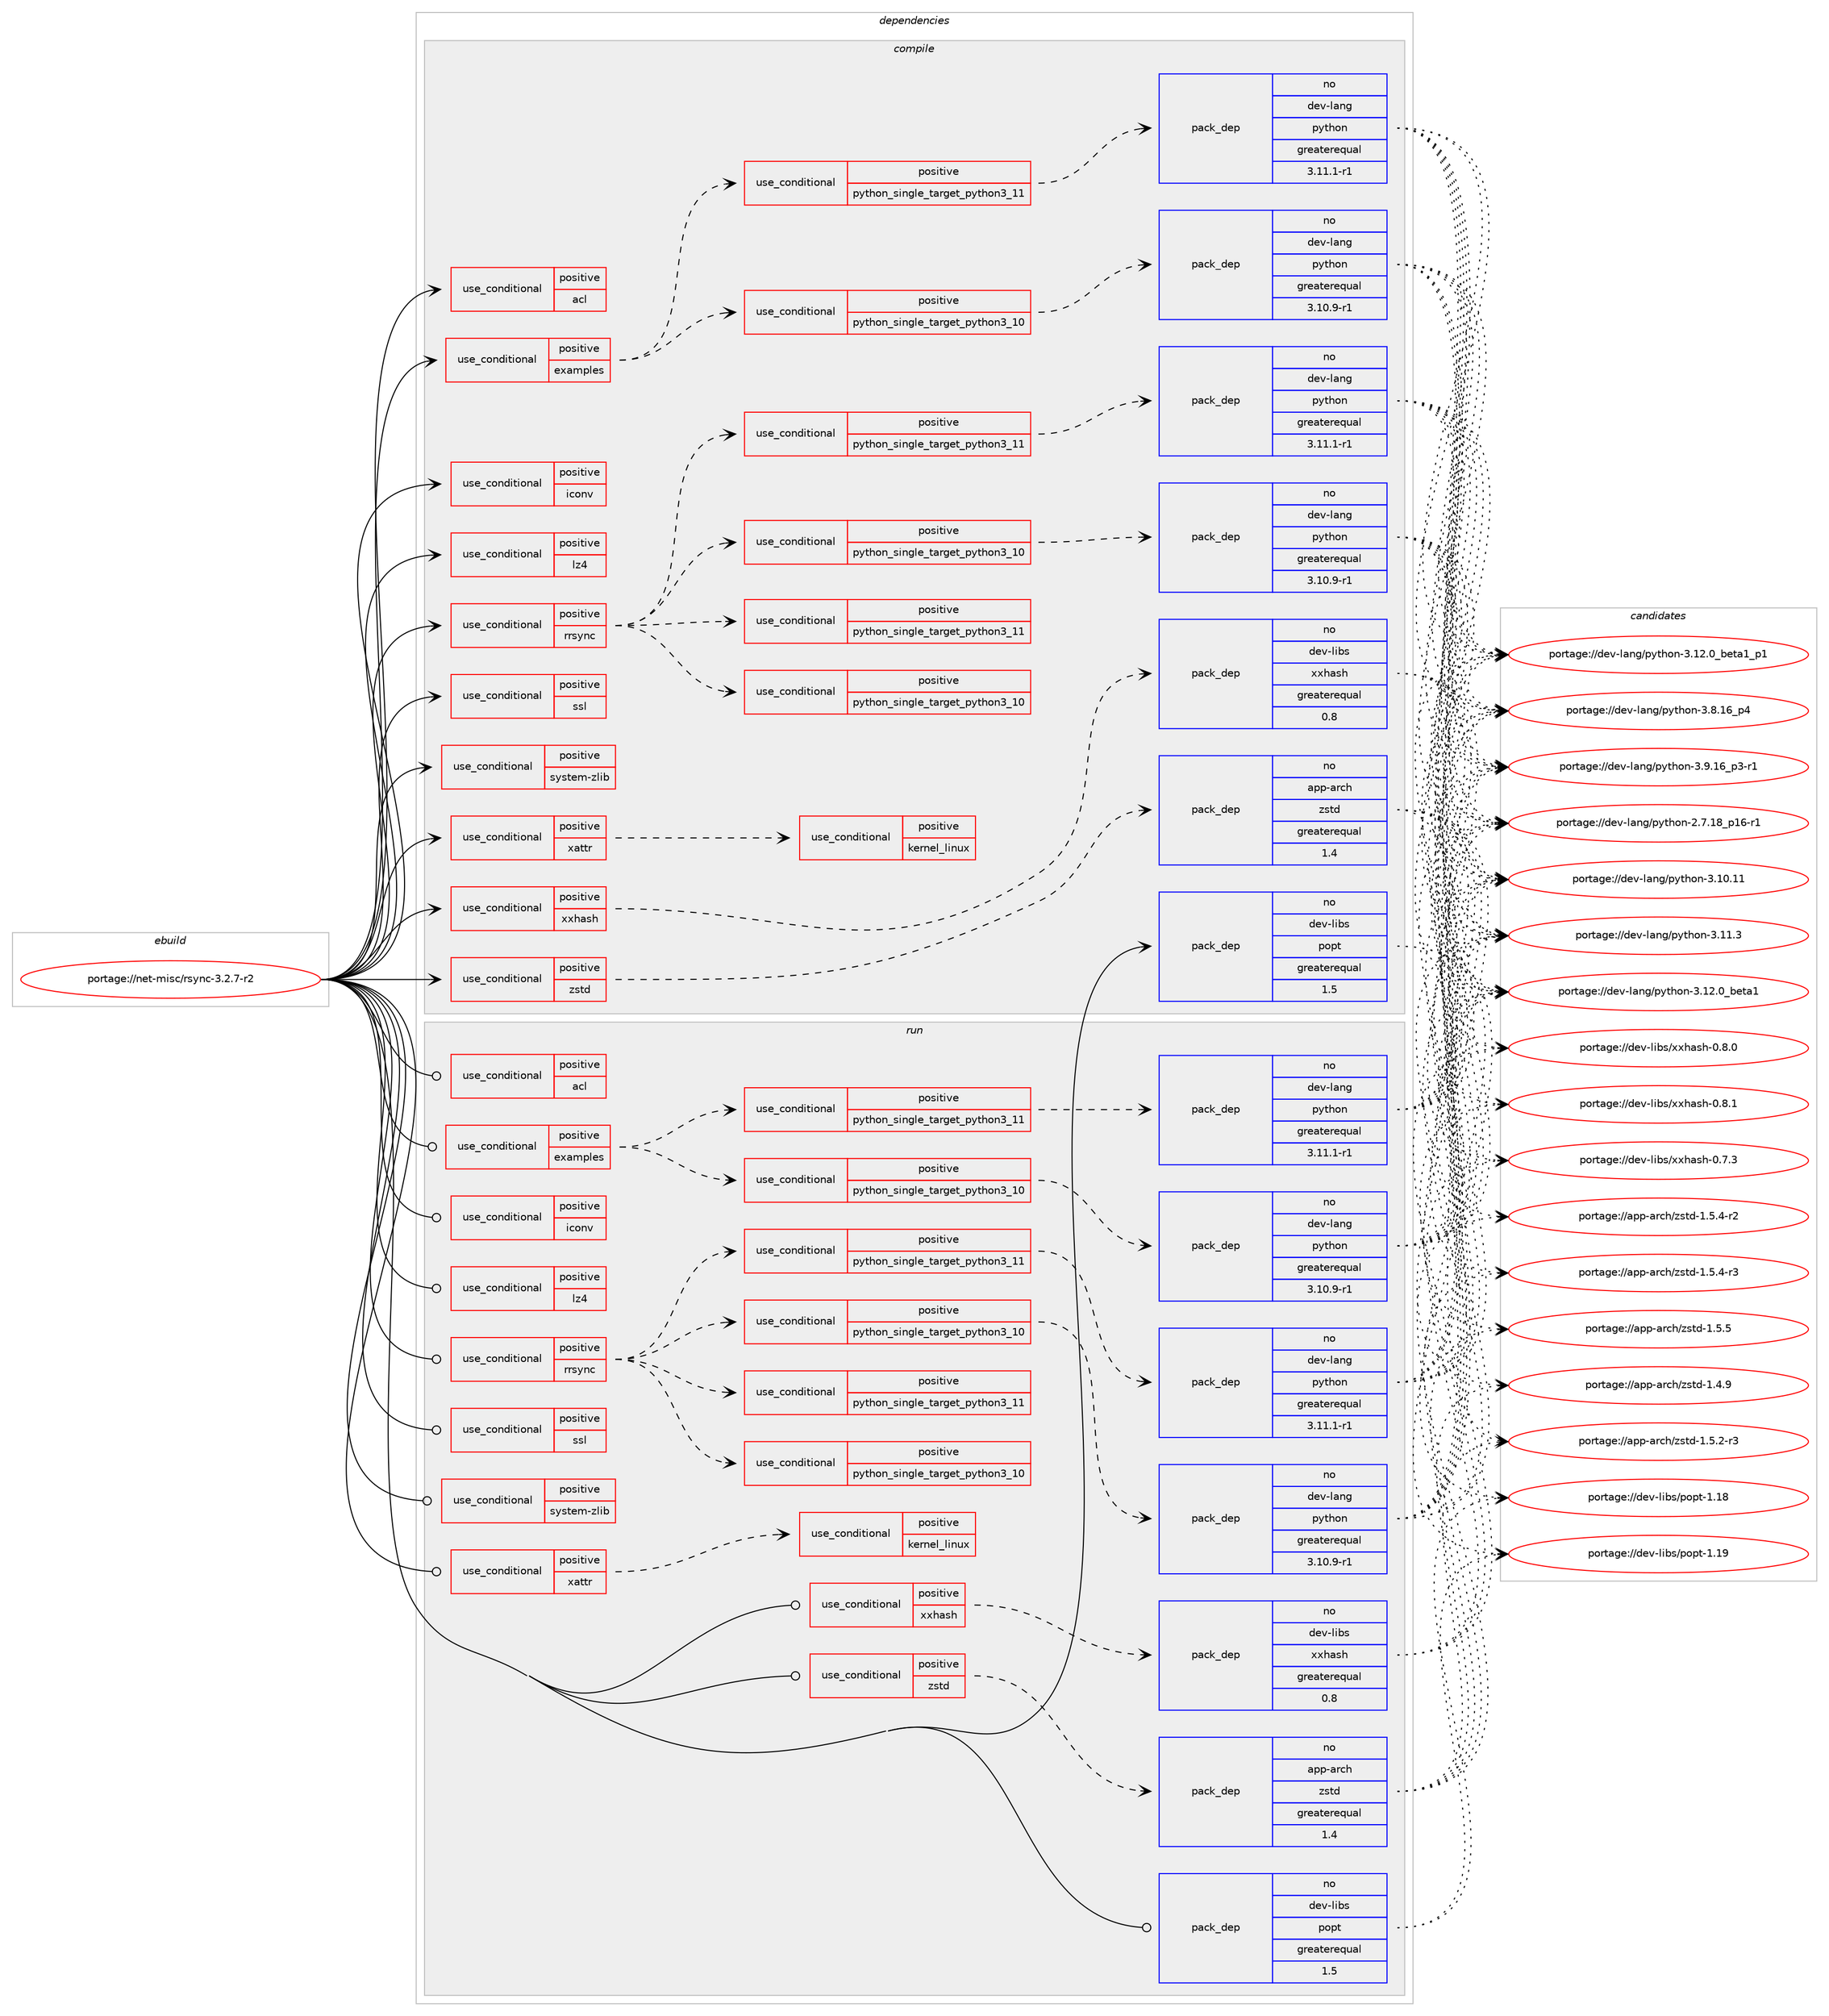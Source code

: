 digraph prolog {

# *************
# Graph options
# *************

newrank=true;
concentrate=true;
compound=true;
graph [rankdir=LR,fontname=Helvetica,fontsize=10,ranksep=1.5];#, ranksep=2.5, nodesep=0.2];
edge  [arrowhead=vee];
node  [fontname=Helvetica,fontsize=10];

# **********
# The ebuild
# **********

subgraph cluster_leftcol {
color=gray;
rank=same;
label=<<i>ebuild</i>>;
id [label="portage://net-misc/rsync-3.2.7-r2", color=red, width=4, href="../net-misc/rsync-3.2.7-r2.svg"];
}

# ****************
# The dependencies
# ****************

subgraph cluster_midcol {
color=gray;
label=<<i>dependencies</i>>;
subgraph cluster_compile {
fillcolor="#eeeeee";
style=filled;
label=<<i>compile</i>>;
subgraph cond1424 {
dependency1916 [label=<<TABLE BORDER="0" CELLBORDER="1" CELLSPACING="0" CELLPADDING="4"><TR><TD ROWSPAN="3" CELLPADDING="10">use_conditional</TD></TR><TR><TD>positive</TD></TR><TR><TD>acl</TD></TR></TABLE>>, shape=none, color=red];
# *** BEGIN UNKNOWN DEPENDENCY TYPE (TODO) ***
# dependency1916 -> package_dependency(portage://net-misc/rsync-3.2.7-r2,install,no,virtual,acl,none,[,,],[],[])
# *** END UNKNOWN DEPENDENCY TYPE (TODO) ***

}
id:e -> dependency1916:w [weight=20,style="solid",arrowhead="vee"];
subgraph cond1425 {
dependency1917 [label=<<TABLE BORDER="0" CELLBORDER="1" CELLSPACING="0" CELLPADDING="4"><TR><TD ROWSPAN="3" CELLPADDING="10">use_conditional</TD></TR><TR><TD>positive</TD></TR><TR><TD>examples</TD></TR></TABLE>>, shape=none, color=red];
subgraph cond1426 {
dependency1918 [label=<<TABLE BORDER="0" CELLBORDER="1" CELLSPACING="0" CELLPADDING="4"><TR><TD ROWSPAN="3" CELLPADDING="10">use_conditional</TD></TR><TR><TD>positive</TD></TR><TR><TD>python_single_target_python3_10</TD></TR></TABLE>>, shape=none, color=red];
subgraph pack485 {
dependency1919 [label=<<TABLE BORDER="0" CELLBORDER="1" CELLSPACING="0" CELLPADDING="4" WIDTH="220"><TR><TD ROWSPAN="6" CELLPADDING="30">pack_dep</TD></TR><TR><TD WIDTH="110">no</TD></TR><TR><TD>dev-lang</TD></TR><TR><TD>python</TD></TR><TR><TD>greaterequal</TD></TR><TR><TD>3.10.9-r1</TD></TR></TABLE>>, shape=none, color=blue];
}
dependency1918:e -> dependency1919:w [weight=20,style="dashed",arrowhead="vee"];
}
dependency1917:e -> dependency1918:w [weight=20,style="dashed",arrowhead="vee"];
subgraph cond1427 {
dependency1920 [label=<<TABLE BORDER="0" CELLBORDER="1" CELLSPACING="0" CELLPADDING="4"><TR><TD ROWSPAN="3" CELLPADDING="10">use_conditional</TD></TR><TR><TD>positive</TD></TR><TR><TD>python_single_target_python3_11</TD></TR></TABLE>>, shape=none, color=red];
subgraph pack486 {
dependency1921 [label=<<TABLE BORDER="0" CELLBORDER="1" CELLSPACING="0" CELLPADDING="4" WIDTH="220"><TR><TD ROWSPAN="6" CELLPADDING="30">pack_dep</TD></TR><TR><TD WIDTH="110">no</TD></TR><TR><TD>dev-lang</TD></TR><TR><TD>python</TD></TR><TR><TD>greaterequal</TD></TR><TR><TD>3.11.1-r1</TD></TR></TABLE>>, shape=none, color=blue];
}
dependency1920:e -> dependency1921:w [weight=20,style="dashed",arrowhead="vee"];
}
dependency1917:e -> dependency1920:w [weight=20,style="dashed",arrowhead="vee"];
# *** BEGIN UNKNOWN DEPENDENCY TYPE (TODO) ***
# dependency1917 -> package_dependency(portage://net-misc/rsync-3.2.7-r2,install,no,dev-lang,perl,none,[,,],[],[])
# *** END UNKNOWN DEPENDENCY TYPE (TODO) ***

}
id:e -> dependency1917:w [weight=20,style="solid",arrowhead="vee"];
subgraph cond1428 {
dependency1922 [label=<<TABLE BORDER="0" CELLBORDER="1" CELLSPACING="0" CELLPADDING="4"><TR><TD ROWSPAN="3" CELLPADDING="10">use_conditional</TD></TR><TR><TD>positive</TD></TR><TR><TD>iconv</TD></TR></TABLE>>, shape=none, color=red];
# *** BEGIN UNKNOWN DEPENDENCY TYPE (TODO) ***
# dependency1922 -> package_dependency(portage://net-misc/rsync-3.2.7-r2,install,no,virtual,libiconv,none,[,,],[],[])
# *** END UNKNOWN DEPENDENCY TYPE (TODO) ***

}
id:e -> dependency1922:w [weight=20,style="solid",arrowhead="vee"];
subgraph cond1429 {
dependency1923 [label=<<TABLE BORDER="0" CELLBORDER="1" CELLSPACING="0" CELLPADDING="4"><TR><TD ROWSPAN="3" CELLPADDING="10">use_conditional</TD></TR><TR><TD>positive</TD></TR><TR><TD>lz4</TD></TR></TABLE>>, shape=none, color=red];
# *** BEGIN UNKNOWN DEPENDENCY TYPE (TODO) ***
# dependency1923 -> package_dependency(portage://net-misc/rsync-3.2.7-r2,install,no,app-arch,lz4,none,[,,],any_same_slot,[])
# *** END UNKNOWN DEPENDENCY TYPE (TODO) ***

}
id:e -> dependency1923:w [weight=20,style="solid",arrowhead="vee"];
subgraph cond1430 {
dependency1924 [label=<<TABLE BORDER="0" CELLBORDER="1" CELLSPACING="0" CELLPADDING="4"><TR><TD ROWSPAN="3" CELLPADDING="10">use_conditional</TD></TR><TR><TD>positive</TD></TR><TR><TD>rrsync</TD></TR></TABLE>>, shape=none, color=red];
subgraph cond1431 {
dependency1925 [label=<<TABLE BORDER="0" CELLBORDER="1" CELLSPACING="0" CELLPADDING="4"><TR><TD ROWSPAN="3" CELLPADDING="10">use_conditional</TD></TR><TR><TD>positive</TD></TR><TR><TD>python_single_target_python3_10</TD></TR></TABLE>>, shape=none, color=red];
subgraph pack487 {
dependency1926 [label=<<TABLE BORDER="0" CELLBORDER="1" CELLSPACING="0" CELLPADDING="4" WIDTH="220"><TR><TD ROWSPAN="6" CELLPADDING="30">pack_dep</TD></TR><TR><TD WIDTH="110">no</TD></TR><TR><TD>dev-lang</TD></TR><TR><TD>python</TD></TR><TR><TD>greaterequal</TD></TR><TR><TD>3.10.9-r1</TD></TR></TABLE>>, shape=none, color=blue];
}
dependency1925:e -> dependency1926:w [weight=20,style="dashed",arrowhead="vee"];
}
dependency1924:e -> dependency1925:w [weight=20,style="dashed",arrowhead="vee"];
subgraph cond1432 {
dependency1927 [label=<<TABLE BORDER="0" CELLBORDER="1" CELLSPACING="0" CELLPADDING="4"><TR><TD ROWSPAN="3" CELLPADDING="10">use_conditional</TD></TR><TR><TD>positive</TD></TR><TR><TD>python_single_target_python3_11</TD></TR></TABLE>>, shape=none, color=red];
subgraph pack488 {
dependency1928 [label=<<TABLE BORDER="0" CELLBORDER="1" CELLSPACING="0" CELLPADDING="4" WIDTH="220"><TR><TD ROWSPAN="6" CELLPADDING="30">pack_dep</TD></TR><TR><TD WIDTH="110">no</TD></TR><TR><TD>dev-lang</TD></TR><TR><TD>python</TD></TR><TR><TD>greaterequal</TD></TR><TR><TD>3.11.1-r1</TD></TR></TABLE>>, shape=none, color=blue];
}
dependency1927:e -> dependency1928:w [weight=20,style="dashed",arrowhead="vee"];
}
dependency1924:e -> dependency1927:w [weight=20,style="dashed",arrowhead="vee"];
subgraph cond1433 {
dependency1929 [label=<<TABLE BORDER="0" CELLBORDER="1" CELLSPACING="0" CELLPADDING="4"><TR><TD ROWSPAN="3" CELLPADDING="10">use_conditional</TD></TR><TR><TD>positive</TD></TR><TR><TD>python_single_target_python3_10</TD></TR></TABLE>>, shape=none, color=red];
# *** BEGIN UNKNOWN DEPENDENCY TYPE (TODO) ***
# dependency1929 -> package_dependency(portage://net-misc/rsync-3.2.7-r2,install,no,dev-python,bracex,none,[,,],[],[use(enable(python_targets_python3_10),negative)])
# *** END UNKNOWN DEPENDENCY TYPE (TODO) ***

}
dependency1924:e -> dependency1929:w [weight=20,style="dashed",arrowhead="vee"];
subgraph cond1434 {
dependency1930 [label=<<TABLE BORDER="0" CELLBORDER="1" CELLSPACING="0" CELLPADDING="4"><TR><TD ROWSPAN="3" CELLPADDING="10">use_conditional</TD></TR><TR><TD>positive</TD></TR><TR><TD>python_single_target_python3_11</TD></TR></TABLE>>, shape=none, color=red];
# *** BEGIN UNKNOWN DEPENDENCY TYPE (TODO) ***
# dependency1930 -> package_dependency(portage://net-misc/rsync-3.2.7-r2,install,no,dev-python,bracex,none,[,,],[],[use(enable(python_targets_python3_11),negative)])
# *** END UNKNOWN DEPENDENCY TYPE (TODO) ***

}
dependency1924:e -> dependency1930:w [weight=20,style="dashed",arrowhead="vee"];
}
id:e -> dependency1924:w [weight=20,style="solid",arrowhead="vee"];
subgraph cond1435 {
dependency1931 [label=<<TABLE BORDER="0" CELLBORDER="1" CELLSPACING="0" CELLPADDING="4"><TR><TD ROWSPAN="3" CELLPADDING="10">use_conditional</TD></TR><TR><TD>positive</TD></TR><TR><TD>ssl</TD></TR></TABLE>>, shape=none, color=red];
# *** BEGIN UNKNOWN DEPENDENCY TYPE (TODO) ***
# dependency1931 -> package_dependency(portage://net-misc/rsync-3.2.7-r2,install,no,dev-libs,openssl,none,[,,],any_same_slot,[])
# *** END UNKNOWN DEPENDENCY TYPE (TODO) ***

}
id:e -> dependency1931:w [weight=20,style="solid",arrowhead="vee"];
subgraph cond1436 {
dependency1932 [label=<<TABLE BORDER="0" CELLBORDER="1" CELLSPACING="0" CELLPADDING="4"><TR><TD ROWSPAN="3" CELLPADDING="10">use_conditional</TD></TR><TR><TD>positive</TD></TR><TR><TD>system-zlib</TD></TR></TABLE>>, shape=none, color=red];
# *** BEGIN UNKNOWN DEPENDENCY TYPE (TODO) ***
# dependency1932 -> package_dependency(portage://net-misc/rsync-3.2.7-r2,install,no,sys-libs,zlib,none,[,,],[],[])
# *** END UNKNOWN DEPENDENCY TYPE (TODO) ***

}
id:e -> dependency1932:w [weight=20,style="solid",arrowhead="vee"];
subgraph cond1437 {
dependency1933 [label=<<TABLE BORDER="0" CELLBORDER="1" CELLSPACING="0" CELLPADDING="4"><TR><TD ROWSPAN="3" CELLPADDING="10">use_conditional</TD></TR><TR><TD>positive</TD></TR><TR><TD>xattr</TD></TR></TABLE>>, shape=none, color=red];
subgraph cond1438 {
dependency1934 [label=<<TABLE BORDER="0" CELLBORDER="1" CELLSPACING="0" CELLPADDING="4"><TR><TD ROWSPAN="3" CELLPADDING="10">use_conditional</TD></TR><TR><TD>positive</TD></TR><TR><TD>kernel_linux</TD></TR></TABLE>>, shape=none, color=red];
# *** BEGIN UNKNOWN DEPENDENCY TYPE (TODO) ***
# dependency1934 -> package_dependency(portage://net-misc/rsync-3.2.7-r2,install,no,sys-apps,attr,none,[,,],[],[])
# *** END UNKNOWN DEPENDENCY TYPE (TODO) ***

}
dependency1933:e -> dependency1934:w [weight=20,style="dashed",arrowhead="vee"];
}
id:e -> dependency1933:w [weight=20,style="solid",arrowhead="vee"];
subgraph cond1439 {
dependency1935 [label=<<TABLE BORDER="0" CELLBORDER="1" CELLSPACING="0" CELLPADDING="4"><TR><TD ROWSPAN="3" CELLPADDING="10">use_conditional</TD></TR><TR><TD>positive</TD></TR><TR><TD>xxhash</TD></TR></TABLE>>, shape=none, color=red];
subgraph pack489 {
dependency1936 [label=<<TABLE BORDER="0" CELLBORDER="1" CELLSPACING="0" CELLPADDING="4" WIDTH="220"><TR><TD ROWSPAN="6" CELLPADDING="30">pack_dep</TD></TR><TR><TD WIDTH="110">no</TD></TR><TR><TD>dev-libs</TD></TR><TR><TD>xxhash</TD></TR><TR><TD>greaterequal</TD></TR><TR><TD>0.8</TD></TR></TABLE>>, shape=none, color=blue];
}
dependency1935:e -> dependency1936:w [weight=20,style="dashed",arrowhead="vee"];
}
id:e -> dependency1935:w [weight=20,style="solid",arrowhead="vee"];
subgraph cond1440 {
dependency1937 [label=<<TABLE BORDER="0" CELLBORDER="1" CELLSPACING="0" CELLPADDING="4"><TR><TD ROWSPAN="3" CELLPADDING="10">use_conditional</TD></TR><TR><TD>positive</TD></TR><TR><TD>zstd</TD></TR></TABLE>>, shape=none, color=red];
subgraph pack490 {
dependency1938 [label=<<TABLE BORDER="0" CELLBORDER="1" CELLSPACING="0" CELLPADDING="4" WIDTH="220"><TR><TD ROWSPAN="6" CELLPADDING="30">pack_dep</TD></TR><TR><TD WIDTH="110">no</TD></TR><TR><TD>app-arch</TD></TR><TR><TD>zstd</TD></TR><TR><TD>greaterequal</TD></TR><TR><TD>1.4</TD></TR></TABLE>>, shape=none, color=blue];
}
dependency1937:e -> dependency1938:w [weight=20,style="dashed",arrowhead="vee"];
}
id:e -> dependency1937:w [weight=20,style="solid",arrowhead="vee"];
subgraph pack491 {
dependency1939 [label=<<TABLE BORDER="0" CELLBORDER="1" CELLSPACING="0" CELLPADDING="4" WIDTH="220"><TR><TD ROWSPAN="6" CELLPADDING="30">pack_dep</TD></TR><TR><TD WIDTH="110">no</TD></TR><TR><TD>dev-libs</TD></TR><TR><TD>popt</TD></TR><TR><TD>greaterequal</TD></TR><TR><TD>1.5</TD></TR></TABLE>>, shape=none, color=blue];
}
id:e -> dependency1939:w [weight=20,style="solid",arrowhead="vee"];
}
subgraph cluster_compileandrun {
fillcolor="#eeeeee";
style=filled;
label=<<i>compile and run</i>>;
}
subgraph cluster_run {
fillcolor="#eeeeee";
style=filled;
label=<<i>run</i>>;
subgraph cond1441 {
dependency1940 [label=<<TABLE BORDER="0" CELLBORDER="1" CELLSPACING="0" CELLPADDING="4"><TR><TD ROWSPAN="3" CELLPADDING="10">use_conditional</TD></TR><TR><TD>positive</TD></TR><TR><TD>acl</TD></TR></TABLE>>, shape=none, color=red];
# *** BEGIN UNKNOWN DEPENDENCY TYPE (TODO) ***
# dependency1940 -> package_dependency(portage://net-misc/rsync-3.2.7-r2,run,no,virtual,acl,none,[,,],[],[])
# *** END UNKNOWN DEPENDENCY TYPE (TODO) ***

}
id:e -> dependency1940:w [weight=20,style="solid",arrowhead="odot"];
subgraph cond1442 {
dependency1941 [label=<<TABLE BORDER="0" CELLBORDER="1" CELLSPACING="0" CELLPADDING="4"><TR><TD ROWSPAN="3" CELLPADDING="10">use_conditional</TD></TR><TR><TD>positive</TD></TR><TR><TD>examples</TD></TR></TABLE>>, shape=none, color=red];
subgraph cond1443 {
dependency1942 [label=<<TABLE BORDER="0" CELLBORDER="1" CELLSPACING="0" CELLPADDING="4"><TR><TD ROWSPAN="3" CELLPADDING="10">use_conditional</TD></TR><TR><TD>positive</TD></TR><TR><TD>python_single_target_python3_10</TD></TR></TABLE>>, shape=none, color=red];
subgraph pack492 {
dependency1943 [label=<<TABLE BORDER="0" CELLBORDER="1" CELLSPACING="0" CELLPADDING="4" WIDTH="220"><TR><TD ROWSPAN="6" CELLPADDING="30">pack_dep</TD></TR><TR><TD WIDTH="110">no</TD></TR><TR><TD>dev-lang</TD></TR><TR><TD>python</TD></TR><TR><TD>greaterequal</TD></TR><TR><TD>3.10.9-r1</TD></TR></TABLE>>, shape=none, color=blue];
}
dependency1942:e -> dependency1943:w [weight=20,style="dashed",arrowhead="vee"];
}
dependency1941:e -> dependency1942:w [weight=20,style="dashed",arrowhead="vee"];
subgraph cond1444 {
dependency1944 [label=<<TABLE BORDER="0" CELLBORDER="1" CELLSPACING="0" CELLPADDING="4"><TR><TD ROWSPAN="3" CELLPADDING="10">use_conditional</TD></TR><TR><TD>positive</TD></TR><TR><TD>python_single_target_python3_11</TD></TR></TABLE>>, shape=none, color=red];
subgraph pack493 {
dependency1945 [label=<<TABLE BORDER="0" CELLBORDER="1" CELLSPACING="0" CELLPADDING="4" WIDTH="220"><TR><TD ROWSPAN="6" CELLPADDING="30">pack_dep</TD></TR><TR><TD WIDTH="110">no</TD></TR><TR><TD>dev-lang</TD></TR><TR><TD>python</TD></TR><TR><TD>greaterequal</TD></TR><TR><TD>3.11.1-r1</TD></TR></TABLE>>, shape=none, color=blue];
}
dependency1944:e -> dependency1945:w [weight=20,style="dashed",arrowhead="vee"];
}
dependency1941:e -> dependency1944:w [weight=20,style="dashed",arrowhead="vee"];
# *** BEGIN UNKNOWN DEPENDENCY TYPE (TODO) ***
# dependency1941 -> package_dependency(portage://net-misc/rsync-3.2.7-r2,run,no,dev-lang,perl,none,[,,],[],[])
# *** END UNKNOWN DEPENDENCY TYPE (TODO) ***

}
id:e -> dependency1941:w [weight=20,style="solid",arrowhead="odot"];
subgraph cond1445 {
dependency1946 [label=<<TABLE BORDER="0" CELLBORDER="1" CELLSPACING="0" CELLPADDING="4"><TR><TD ROWSPAN="3" CELLPADDING="10">use_conditional</TD></TR><TR><TD>positive</TD></TR><TR><TD>iconv</TD></TR></TABLE>>, shape=none, color=red];
# *** BEGIN UNKNOWN DEPENDENCY TYPE (TODO) ***
# dependency1946 -> package_dependency(portage://net-misc/rsync-3.2.7-r2,run,no,virtual,libiconv,none,[,,],[],[])
# *** END UNKNOWN DEPENDENCY TYPE (TODO) ***

}
id:e -> dependency1946:w [weight=20,style="solid",arrowhead="odot"];
subgraph cond1446 {
dependency1947 [label=<<TABLE BORDER="0" CELLBORDER="1" CELLSPACING="0" CELLPADDING="4"><TR><TD ROWSPAN="3" CELLPADDING="10">use_conditional</TD></TR><TR><TD>positive</TD></TR><TR><TD>lz4</TD></TR></TABLE>>, shape=none, color=red];
# *** BEGIN UNKNOWN DEPENDENCY TYPE (TODO) ***
# dependency1947 -> package_dependency(portage://net-misc/rsync-3.2.7-r2,run,no,app-arch,lz4,none,[,,],any_same_slot,[])
# *** END UNKNOWN DEPENDENCY TYPE (TODO) ***

}
id:e -> dependency1947:w [weight=20,style="solid",arrowhead="odot"];
subgraph cond1447 {
dependency1948 [label=<<TABLE BORDER="0" CELLBORDER="1" CELLSPACING="0" CELLPADDING="4"><TR><TD ROWSPAN="3" CELLPADDING="10">use_conditional</TD></TR><TR><TD>positive</TD></TR><TR><TD>rrsync</TD></TR></TABLE>>, shape=none, color=red];
subgraph cond1448 {
dependency1949 [label=<<TABLE BORDER="0" CELLBORDER="1" CELLSPACING="0" CELLPADDING="4"><TR><TD ROWSPAN="3" CELLPADDING="10">use_conditional</TD></TR><TR><TD>positive</TD></TR><TR><TD>python_single_target_python3_10</TD></TR></TABLE>>, shape=none, color=red];
subgraph pack494 {
dependency1950 [label=<<TABLE BORDER="0" CELLBORDER="1" CELLSPACING="0" CELLPADDING="4" WIDTH="220"><TR><TD ROWSPAN="6" CELLPADDING="30">pack_dep</TD></TR><TR><TD WIDTH="110">no</TD></TR><TR><TD>dev-lang</TD></TR><TR><TD>python</TD></TR><TR><TD>greaterequal</TD></TR><TR><TD>3.10.9-r1</TD></TR></TABLE>>, shape=none, color=blue];
}
dependency1949:e -> dependency1950:w [weight=20,style="dashed",arrowhead="vee"];
}
dependency1948:e -> dependency1949:w [weight=20,style="dashed",arrowhead="vee"];
subgraph cond1449 {
dependency1951 [label=<<TABLE BORDER="0" CELLBORDER="1" CELLSPACING="0" CELLPADDING="4"><TR><TD ROWSPAN="3" CELLPADDING="10">use_conditional</TD></TR><TR><TD>positive</TD></TR><TR><TD>python_single_target_python3_11</TD></TR></TABLE>>, shape=none, color=red];
subgraph pack495 {
dependency1952 [label=<<TABLE BORDER="0" CELLBORDER="1" CELLSPACING="0" CELLPADDING="4" WIDTH="220"><TR><TD ROWSPAN="6" CELLPADDING="30">pack_dep</TD></TR><TR><TD WIDTH="110">no</TD></TR><TR><TD>dev-lang</TD></TR><TR><TD>python</TD></TR><TR><TD>greaterequal</TD></TR><TR><TD>3.11.1-r1</TD></TR></TABLE>>, shape=none, color=blue];
}
dependency1951:e -> dependency1952:w [weight=20,style="dashed",arrowhead="vee"];
}
dependency1948:e -> dependency1951:w [weight=20,style="dashed",arrowhead="vee"];
subgraph cond1450 {
dependency1953 [label=<<TABLE BORDER="0" CELLBORDER="1" CELLSPACING="0" CELLPADDING="4"><TR><TD ROWSPAN="3" CELLPADDING="10">use_conditional</TD></TR><TR><TD>positive</TD></TR><TR><TD>python_single_target_python3_10</TD></TR></TABLE>>, shape=none, color=red];
# *** BEGIN UNKNOWN DEPENDENCY TYPE (TODO) ***
# dependency1953 -> package_dependency(portage://net-misc/rsync-3.2.7-r2,run,no,dev-python,bracex,none,[,,],[],[use(enable(python_targets_python3_10),negative)])
# *** END UNKNOWN DEPENDENCY TYPE (TODO) ***

}
dependency1948:e -> dependency1953:w [weight=20,style="dashed",arrowhead="vee"];
subgraph cond1451 {
dependency1954 [label=<<TABLE BORDER="0" CELLBORDER="1" CELLSPACING="0" CELLPADDING="4"><TR><TD ROWSPAN="3" CELLPADDING="10">use_conditional</TD></TR><TR><TD>positive</TD></TR><TR><TD>python_single_target_python3_11</TD></TR></TABLE>>, shape=none, color=red];
# *** BEGIN UNKNOWN DEPENDENCY TYPE (TODO) ***
# dependency1954 -> package_dependency(portage://net-misc/rsync-3.2.7-r2,run,no,dev-python,bracex,none,[,,],[],[use(enable(python_targets_python3_11),negative)])
# *** END UNKNOWN DEPENDENCY TYPE (TODO) ***

}
dependency1948:e -> dependency1954:w [weight=20,style="dashed",arrowhead="vee"];
}
id:e -> dependency1948:w [weight=20,style="solid",arrowhead="odot"];
subgraph cond1452 {
dependency1955 [label=<<TABLE BORDER="0" CELLBORDER="1" CELLSPACING="0" CELLPADDING="4"><TR><TD ROWSPAN="3" CELLPADDING="10">use_conditional</TD></TR><TR><TD>positive</TD></TR><TR><TD>ssl</TD></TR></TABLE>>, shape=none, color=red];
# *** BEGIN UNKNOWN DEPENDENCY TYPE (TODO) ***
# dependency1955 -> package_dependency(portage://net-misc/rsync-3.2.7-r2,run,no,dev-libs,openssl,none,[,,],any_same_slot,[])
# *** END UNKNOWN DEPENDENCY TYPE (TODO) ***

}
id:e -> dependency1955:w [weight=20,style="solid",arrowhead="odot"];
subgraph cond1453 {
dependency1956 [label=<<TABLE BORDER="0" CELLBORDER="1" CELLSPACING="0" CELLPADDING="4"><TR><TD ROWSPAN="3" CELLPADDING="10">use_conditional</TD></TR><TR><TD>positive</TD></TR><TR><TD>system-zlib</TD></TR></TABLE>>, shape=none, color=red];
# *** BEGIN UNKNOWN DEPENDENCY TYPE (TODO) ***
# dependency1956 -> package_dependency(portage://net-misc/rsync-3.2.7-r2,run,no,sys-libs,zlib,none,[,,],[],[])
# *** END UNKNOWN DEPENDENCY TYPE (TODO) ***

}
id:e -> dependency1956:w [weight=20,style="solid",arrowhead="odot"];
subgraph cond1454 {
dependency1957 [label=<<TABLE BORDER="0" CELLBORDER="1" CELLSPACING="0" CELLPADDING="4"><TR><TD ROWSPAN="3" CELLPADDING="10">use_conditional</TD></TR><TR><TD>positive</TD></TR><TR><TD>xattr</TD></TR></TABLE>>, shape=none, color=red];
subgraph cond1455 {
dependency1958 [label=<<TABLE BORDER="0" CELLBORDER="1" CELLSPACING="0" CELLPADDING="4"><TR><TD ROWSPAN="3" CELLPADDING="10">use_conditional</TD></TR><TR><TD>positive</TD></TR><TR><TD>kernel_linux</TD></TR></TABLE>>, shape=none, color=red];
# *** BEGIN UNKNOWN DEPENDENCY TYPE (TODO) ***
# dependency1958 -> package_dependency(portage://net-misc/rsync-3.2.7-r2,run,no,sys-apps,attr,none,[,,],[],[])
# *** END UNKNOWN DEPENDENCY TYPE (TODO) ***

}
dependency1957:e -> dependency1958:w [weight=20,style="dashed",arrowhead="vee"];
}
id:e -> dependency1957:w [weight=20,style="solid",arrowhead="odot"];
subgraph cond1456 {
dependency1959 [label=<<TABLE BORDER="0" CELLBORDER="1" CELLSPACING="0" CELLPADDING="4"><TR><TD ROWSPAN="3" CELLPADDING="10">use_conditional</TD></TR><TR><TD>positive</TD></TR><TR><TD>xxhash</TD></TR></TABLE>>, shape=none, color=red];
subgraph pack496 {
dependency1960 [label=<<TABLE BORDER="0" CELLBORDER="1" CELLSPACING="0" CELLPADDING="4" WIDTH="220"><TR><TD ROWSPAN="6" CELLPADDING="30">pack_dep</TD></TR><TR><TD WIDTH="110">no</TD></TR><TR><TD>dev-libs</TD></TR><TR><TD>xxhash</TD></TR><TR><TD>greaterequal</TD></TR><TR><TD>0.8</TD></TR></TABLE>>, shape=none, color=blue];
}
dependency1959:e -> dependency1960:w [weight=20,style="dashed",arrowhead="vee"];
}
id:e -> dependency1959:w [weight=20,style="solid",arrowhead="odot"];
subgraph cond1457 {
dependency1961 [label=<<TABLE BORDER="0" CELLBORDER="1" CELLSPACING="0" CELLPADDING="4"><TR><TD ROWSPAN="3" CELLPADDING="10">use_conditional</TD></TR><TR><TD>positive</TD></TR><TR><TD>zstd</TD></TR></TABLE>>, shape=none, color=red];
subgraph pack497 {
dependency1962 [label=<<TABLE BORDER="0" CELLBORDER="1" CELLSPACING="0" CELLPADDING="4" WIDTH="220"><TR><TD ROWSPAN="6" CELLPADDING="30">pack_dep</TD></TR><TR><TD WIDTH="110">no</TD></TR><TR><TD>app-arch</TD></TR><TR><TD>zstd</TD></TR><TR><TD>greaterequal</TD></TR><TR><TD>1.4</TD></TR></TABLE>>, shape=none, color=blue];
}
dependency1961:e -> dependency1962:w [weight=20,style="dashed",arrowhead="vee"];
}
id:e -> dependency1961:w [weight=20,style="solid",arrowhead="odot"];
subgraph pack498 {
dependency1963 [label=<<TABLE BORDER="0" CELLBORDER="1" CELLSPACING="0" CELLPADDING="4" WIDTH="220"><TR><TD ROWSPAN="6" CELLPADDING="30">pack_dep</TD></TR><TR><TD WIDTH="110">no</TD></TR><TR><TD>dev-libs</TD></TR><TR><TD>popt</TD></TR><TR><TD>greaterequal</TD></TR><TR><TD>1.5</TD></TR></TABLE>>, shape=none, color=blue];
}
id:e -> dependency1963:w [weight=20,style="solid",arrowhead="odot"];
}
}

# **************
# The candidates
# **************

subgraph cluster_choices {
rank=same;
color=gray;
label=<<i>candidates</i>>;

subgraph choice485 {
color=black;
nodesep=1;
choice100101118451089711010347112121116104111110455046554649569511249544511449 [label="portage://dev-lang/python-2.7.18_p16-r1", color=red, width=4,href="../dev-lang/python-2.7.18_p16-r1.svg"];
choice1001011184510897110103471121211161041111104551464948464949 [label="portage://dev-lang/python-3.10.11", color=red, width=4,href="../dev-lang/python-3.10.11.svg"];
choice10010111845108971101034711212111610411111045514649494651 [label="portage://dev-lang/python-3.11.3", color=red, width=4,href="../dev-lang/python-3.11.3.svg"];
choice1001011184510897110103471121211161041111104551464950464895981011169749 [label="portage://dev-lang/python-3.12.0_beta1", color=red, width=4,href="../dev-lang/python-3.12.0_beta1.svg"];
choice10010111845108971101034711212111610411111045514649504648959810111697499511249 [label="portage://dev-lang/python-3.12.0_beta1_p1", color=red, width=4,href="../dev-lang/python-3.12.0_beta1_p1.svg"];
choice100101118451089711010347112121116104111110455146564649549511252 [label="portage://dev-lang/python-3.8.16_p4", color=red, width=4,href="../dev-lang/python-3.8.16_p4.svg"];
choice1001011184510897110103471121211161041111104551465746495495112514511449 [label="portage://dev-lang/python-3.9.16_p3-r1", color=red, width=4,href="../dev-lang/python-3.9.16_p3-r1.svg"];
dependency1919:e -> choice100101118451089711010347112121116104111110455046554649569511249544511449:w [style=dotted,weight="100"];
dependency1919:e -> choice1001011184510897110103471121211161041111104551464948464949:w [style=dotted,weight="100"];
dependency1919:e -> choice10010111845108971101034711212111610411111045514649494651:w [style=dotted,weight="100"];
dependency1919:e -> choice1001011184510897110103471121211161041111104551464950464895981011169749:w [style=dotted,weight="100"];
dependency1919:e -> choice10010111845108971101034711212111610411111045514649504648959810111697499511249:w [style=dotted,weight="100"];
dependency1919:e -> choice100101118451089711010347112121116104111110455146564649549511252:w [style=dotted,weight="100"];
dependency1919:e -> choice1001011184510897110103471121211161041111104551465746495495112514511449:w [style=dotted,weight="100"];
}
subgraph choice486 {
color=black;
nodesep=1;
choice100101118451089711010347112121116104111110455046554649569511249544511449 [label="portage://dev-lang/python-2.7.18_p16-r1", color=red, width=4,href="../dev-lang/python-2.7.18_p16-r1.svg"];
choice1001011184510897110103471121211161041111104551464948464949 [label="portage://dev-lang/python-3.10.11", color=red, width=4,href="../dev-lang/python-3.10.11.svg"];
choice10010111845108971101034711212111610411111045514649494651 [label="portage://dev-lang/python-3.11.3", color=red, width=4,href="../dev-lang/python-3.11.3.svg"];
choice1001011184510897110103471121211161041111104551464950464895981011169749 [label="portage://dev-lang/python-3.12.0_beta1", color=red, width=4,href="../dev-lang/python-3.12.0_beta1.svg"];
choice10010111845108971101034711212111610411111045514649504648959810111697499511249 [label="portage://dev-lang/python-3.12.0_beta1_p1", color=red, width=4,href="../dev-lang/python-3.12.0_beta1_p1.svg"];
choice100101118451089711010347112121116104111110455146564649549511252 [label="portage://dev-lang/python-3.8.16_p4", color=red, width=4,href="../dev-lang/python-3.8.16_p4.svg"];
choice1001011184510897110103471121211161041111104551465746495495112514511449 [label="portage://dev-lang/python-3.9.16_p3-r1", color=red, width=4,href="../dev-lang/python-3.9.16_p3-r1.svg"];
dependency1921:e -> choice100101118451089711010347112121116104111110455046554649569511249544511449:w [style=dotted,weight="100"];
dependency1921:e -> choice1001011184510897110103471121211161041111104551464948464949:w [style=dotted,weight="100"];
dependency1921:e -> choice10010111845108971101034711212111610411111045514649494651:w [style=dotted,weight="100"];
dependency1921:e -> choice1001011184510897110103471121211161041111104551464950464895981011169749:w [style=dotted,weight="100"];
dependency1921:e -> choice10010111845108971101034711212111610411111045514649504648959810111697499511249:w [style=dotted,weight="100"];
dependency1921:e -> choice100101118451089711010347112121116104111110455146564649549511252:w [style=dotted,weight="100"];
dependency1921:e -> choice1001011184510897110103471121211161041111104551465746495495112514511449:w [style=dotted,weight="100"];
}
subgraph choice487 {
color=black;
nodesep=1;
choice100101118451089711010347112121116104111110455046554649569511249544511449 [label="portage://dev-lang/python-2.7.18_p16-r1", color=red, width=4,href="../dev-lang/python-2.7.18_p16-r1.svg"];
choice1001011184510897110103471121211161041111104551464948464949 [label="portage://dev-lang/python-3.10.11", color=red, width=4,href="../dev-lang/python-3.10.11.svg"];
choice10010111845108971101034711212111610411111045514649494651 [label="portage://dev-lang/python-3.11.3", color=red, width=4,href="../dev-lang/python-3.11.3.svg"];
choice1001011184510897110103471121211161041111104551464950464895981011169749 [label="portage://dev-lang/python-3.12.0_beta1", color=red, width=4,href="../dev-lang/python-3.12.0_beta1.svg"];
choice10010111845108971101034711212111610411111045514649504648959810111697499511249 [label="portage://dev-lang/python-3.12.0_beta1_p1", color=red, width=4,href="../dev-lang/python-3.12.0_beta1_p1.svg"];
choice100101118451089711010347112121116104111110455146564649549511252 [label="portage://dev-lang/python-3.8.16_p4", color=red, width=4,href="../dev-lang/python-3.8.16_p4.svg"];
choice1001011184510897110103471121211161041111104551465746495495112514511449 [label="portage://dev-lang/python-3.9.16_p3-r1", color=red, width=4,href="../dev-lang/python-3.9.16_p3-r1.svg"];
dependency1926:e -> choice100101118451089711010347112121116104111110455046554649569511249544511449:w [style=dotted,weight="100"];
dependency1926:e -> choice1001011184510897110103471121211161041111104551464948464949:w [style=dotted,weight="100"];
dependency1926:e -> choice10010111845108971101034711212111610411111045514649494651:w [style=dotted,weight="100"];
dependency1926:e -> choice1001011184510897110103471121211161041111104551464950464895981011169749:w [style=dotted,weight="100"];
dependency1926:e -> choice10010111845108971101034711212111610411111045514649504648959810111697499511249:w [style=dotted,weight="100"];
dependency1926:e -> choice100101118451089711010347112121116104111110455146564649549511252:w [style=dotted,weight="100"];
dependency1926:e -> choice1001011184510897110103471121211161041111104551465746495495112514511449:w [style=dotted,weight="100"];
}
subgraph choice488 {
color=black;
nodesep=1;
choice100101118451089711010347112121116104111110455046554649569511249544511449 [label="portage://dev-lang/python-2.7.18_p16-r1", color=red, width=4,href="../dev-lang/python-2.7.18_p16-r1.svg"];
choice1001011184510897110103471121211161041111104551464948464949 [label="portage://dev-lang/python-3.10.11", color=red, width=4,href="../dev-lang/python-3.10.11.svg"];
choice10010111845108971101034711212111610411111045514649494651 [label="portage://dev-lang/python-3.11.3", color=red, width=4,href="../dev-lang/python-3.11.3.svg"];
choice1001011184510897110103471121211161041111104551464950464895981011169749 [label="portage://dev-lang/python-3.12.0_beta1", color=red, width=4,href="../dev-lang/python-3.12.0_beta1.svg"];
choice10010111845108971101034711212111610411111045514649504648959810111697499511249 [label="portage://dev-lang/python-3.12.0_beta1_p1", color=red, width=4,href="../dev-lang/python-3.12.0_beta1_p1.svg"];
choice100101118451089711010347112121116104111110455146564649549511252 [label="portage://dev-lang/python-3.8.16_p4", color=red, width=4,href="../dev-lang/python-3.8.16_p4.svg"];
choice1001011184510897110103471121211161041111104551465746495495112514511449 [label="portage://dev-lang/python-3.9.16_p3-r1", color=red, width=4,href="../dev-lang/python-3.9.16_p3-r1.svg"];
dependency1928:e -> choice100101118451089711010347112121116104111110455046554649569511249544511449:w [style=dotted,weight="100"];
dependency1928:e -> choice1001011184510897110103471121211161041111104551464948464949:w [style=dotted,weight="100"];
dependency1928:e -> choice10010111845108971101034711212111610411111045514649494651:w [style=dotted,weight="100"];
dependency1928:e -> choice1001011184510897110103471121211161041111104551464950464895981011169749:w [style=dotted,weight="100"];
dependency1928:e -> choice10010111845108971101034711212111610411111045514649504648959810111697499511249:w [style=dotted,weight="100"];
dependency1928:e -> choice100101118451089711010347112121116104111110455146564649549511252:w [style=dotted,weight="100"];
dependency1928:e -> choice1001011184510897110103471121211161041111104551465746495495112514511449:w [style=dotted,weight="100"];
}
subgraph choice489 {
color=black;
nodesep=1;
choice10010111845108105981154712012010497115104454846554651 [label="portage://dev-libs/xxhash-0.7.3", color=red, width=4,href="../dev-libs/xxhash-0.7.3.svg"];
choice10010111845108105981154712012010497115104454846564648 [label="portage://dev-libs/xxhash-0.8.0", color=red, width=4,href="../dev-libs/xxhash-0.8.0.svg"];
choice10010111845108105981154712012010497115104454846564649 [label="portage://dev-libs/xxhash-0.8.1", color=red, width=4,href="../dev-libs/xxhash-0.8.1.svg"];
dependency1936:e -> choice10010111845108105981154712012010497115104454846554651:w [style=dotted,weight="100"];
dependency1936:e -> choice10010111845108105981154712012010497115104454846564648:w [style=dotted,weight="100"];
dependency1936:e -> choice10010111845108105981154712012010497115104454846564649:w [style=dotted,weight="100"];
}
subgraph choice490 {
color=black;
nodesep=1;
choice9711211245971149910447122115116100454946524657 [label="portage://app-arch/zstd-1.4.9", color=red, width=4,href="../app-arch/zstd-1.4.9.svg"];
choice97112112459711499104471221151161004549465346504511451 [label="portage://app-arch/zstd-1.5.2-r3", color=red, width=4,href="../app-arch/zstd-1.5.2-r3.svg"];
choice97112112459711499104471221151161004549465346524511450 [label="portage://app-arch/zstd-1.5.4-r2", color=red, width=4,href="../app-arch/zstd-1.5.4-r2.svg"];
choice97112112459711499104471221151161004549465346524511451 [label="portage://app-arch/zstd-1.5.4-r3", color=red, width=4,href="../app-arch/zstd-1.5.4-r3.svg"];
choice9711211245971149910447122115116100454946534653 [label="portage://app-arch/zstd-1.5.5", color=red, width=4,href="../app-arch/zstd-1.5.5.svg"];
dependency1938:e -> choice9711211245971149910447122115116100454946524657:w [style=dotted,weight="100"];
dependency1938:e -> choice97112112459711499104471221151161004549465346504511451:w [style=dotted,weight="100"];
dependency1938:e -> choice97112112459711499104471221151161004549465346524511450:w [style=dotted,weight="100"];
dependency1938:e -> choice97112112459711499104471221151161004549465346524511451:w [style=dotted,weight="100"];
dependency1938:e -> choice9711211245971149910447122115116100454946534653:w [style=dotted,weight="100"];
}
subgraph choice491 {
color=black;
nodesep=1;
choice1001011184510810598115471121111121164549464956 [label="portage://dev-libs/popt-1.18", color=red, width=4,href="../dev-libs/popt-1.18.svg"];
choice1001011184510810598115471121111121164549464957 [label="portage://dev-libs/popt-1.19", color=red, width=4,href="../dev-libs/popt-1.19.svg"];
dependency1939:e -> choice1001011184510810598115471121111121164549464956:w [style=dotted,weight="100"];
dependency1939:e -> choice1001011184510810598115471121111121164549464957:w [style=dotted,weight="100"];
}
subgraph choice492 {
color=black;
nodesep=1;
choice100101118451089711010347112121116104111110455046554649569511249544511449 [label="portage://dev-lang/python-2.7.18_p16-r1", color=red, width=4,href="../dev-lang/python-2.7.18_p16-r1.svg"];
choice1001011184510897110103471121211161041111104551464948464949 [label="portage://dev-lang/python-3.10.11", color=red, width=4,href="../dev-lang/python-3.10.11.svg"];
choice10010111845108971101034711212111610411111045514649494651 [label="portage://dev-lang/python-3.11.3", color=red, width=4,href="../dev-lang/python-3.11.3.svg"];
choice1001011184510897110103471121211161041111104551464950464895981011169749 [label="portage://dev-lang/python-3.12.0_beta1", color=red, width=4,href="../dev-lang/python-3.12.0_beta1.svg"];
choice10010111845108971101034711212111610411111045514649504648959810111697499511249 [label="portage://dev-lang/python-3.12.0_beta1_p1", color=red, width=4,href="../dev-lang/python-3.12.0_beta1_p1.svg"];
choice100101118451089711010347112121116104111110455146564649549511252 [label="portage://dev-lang/python-3.8.16_p4", color=red, width=4,href="../dev-lang/python-3.8.16_p4.svg"];
choice1001011184510897110103471121211161041111104551465746495495112514511449 [label="portage://dev-lang/python-3.9.16_p3-r1", color=red, width=4,href="../dev-lang/python-3.9.16_p3-r1.svg"];
dependency1943:e -> choice100101118451089711010347112121116104111110455046554649569511249544511449:w [style=dotted,weight="100"];
dependency1943:e -> choice1001011184510897110103471121211161041111104551464948464949:w [style=dotted,weight="100"];
dependency1943:e -> choice10010111845108971101034711212111610411111045514649494651:w [style=dotted,weight="100"];
dependency1943:e -> choice1001011184510897110103471121211161041111104551464950464895981011169749:w [style=dotted,weight="100"];
dependency1943:e -> choice10010111845108971101034711212111610411111045514649504648959810111697499511249:w [style=dotted,weight="100"];
dependency1943:e -> choice100101118451089711010347112121116104111110455146564649549511252:w [style=dotted,weight="100"];
dependency1943:e -> choice1001011184510897110103471121211161041111104551465746495495112514511449:w [style=dotted,weight="100"];
}
subgraph choice493 {
color=black;
nodesep=1;
choice100101118451089711010347112121116104111110455046554649569511249544511449 [label="portage://dev-lang/python-2.7.18_p16-r1", color=red, width=4,href="../dev-lang/python-2.7.18_p16-r1.svg"];
choice1001011184510897110103471121211161041111104551464948464949 [label="portage://dev-lang/python-3.10.11", color=red, width=4,href="../dev-lang/python-3.10.11.svg"];
choice10010111845108971101034711212111610411111045514649494651 [label="portage://dev-lang/python-3.11.3", color=red, width=4,href="../dev-lang/python-3.11.3.svg"];
choice1001011184510897110103471121211161041111104551464950464895981011169749 [label="portage://dev-lang/python-3.12.0_beta1", color=red, width=4,href="../dev-lang/python-3.12.0_beta1.svg"];
choice10010111845108971101034711212111610411111045514649504648959810111697499511249 [label="portage://dev-lang/python-3.12.0_beta1_p1", color=red, width=4,href="../dev-lang/python-3.12.0_beta1_p1.svg"];
choice100101118451089711010347112121116104111110455146564649549511252 [label="portage://dev-lang/python-3.8.16_p4", color=red, width=4,href="../dev-lang/python-3.8.16_p4.svg"];
choice1001011184510897110103471121211161041111104551465746495495112514511449 [label="portage://dev-lang/python-3.9.16_p3-r1", color=red, width=4,href="../dev-lang/python-3.9.16_p3-r1.svg"];
dependency1945:e -> choice100101118451089711010347112121116104111110455046554649569511249544511449:w [style=dotted,weight="100"];
dependency1945:e -> choice1001011184510897110103471121211161041111104551464948464949:w [style=dotted,weight="100"];
dependency1945:e -> choice10010111845108971101034711212111610411111045514649494651:w [style=dotted,weight="100"];
dependency1945:e -> choice1001011184510897110103471121211161041111104551464950464895981011169749:w [style=dotted,weight="100"];
dependency1945:e -> choice10010111845108971101034711212111610411111045514649504648959810111697499511249:w [style=dotted,weight="100"];
dependency1945:e -> choice100101118451089711010347112121116104111110455146564649549511252:w [style=dotted,weight="100"];
dependency1945:e -> choice1001011184510897110103471121211161041111104551465746495495112514511449:w [style=dotted,weight="100"];
}
subgraph choice494 {
color=black;
nodesep=1;
choice100101118451089711010347112121116104111110455046554649569511249544511449 [label="portage://dev-lang/python-2.7.18_p16-r1", color=red, width=4,href="../dev-lang/python-2.7.18_p16-r1.svg"];
choice1001011184510897110103471121211161041111104551464948464949 [label="portage://dev-lang/python-3.10.11", color=red, width=4,href="../dev-lang/python-3.10.11.svg"];
choice10010111845108971101034711212111610411111045514649494651 [label="portage://dev-lang/python-3.11.3", color=red, width=4,href="../dev-lang/python-3.11.3.svg"];
choice1001011184510897110103471121211161041111104551464950464895981011169749 [label="portage://dev-lang/python-3.12.0_beta1", color=red, width=4,href="../dev-lang/python-3.12.0_beta1.svg"];
choice10010111845108971101034711212111610411111045514649504648959810111697499511249 [label="portage://dev-lang/python-3.12.0_beta1_p1", color=red, width=4,href="../dev-lang/python-3.12.0_beta1_p1.svg"];
choice100101118451089711010347112121116104111110455146564649549511252 [label="portage://dev-lang/python-3.8.16_p4", color=red, width=4,href="../dev-lang/python-3.8.16_p4.svg"];
choice1001011184510897110103471121211161041111104551465746495495112514511449 [label="portage://dev-lang/python-3.9.16_p3-r1", color=red, width=4,href="../dev-lang/python-3.9.16_p3-r1.svg"];
dependency1950:e -> choice100101118451089711010347112121116104111110455046554649569511249544511449:w [style=dotted,weight="100"];
dependency1950:e -> choice1001011184510897110103471121211161041111104551464948464949:w [style=dotted,weight="100"];
dependency1950:e -> choice10010111845108971101034711212111610411111045514649494651:w [style=dotted,weight="100"];
dependency1950:e -> choice1001011184510897110103471121211161041111104551464950464895981011169749:w [style=dotted,weight="100"];
dependency1950:e -> choice10010111845108971101034711212111610411111045514649504648959810111697499511249:w [style=dotted,weight="100"];
dependency1950:e -> choice100101118451089711010347112121116104111110455146564649549511252:w [style=dotted,weight="100"];
dependency1950:e -> choice1001011184510897110103471121211161041111104551465746495495112514511449:w [style=dotted,weight="100"];
}
subgraph choice495 {
color=black;
nodesep=1;
choice100101118451089711010347112121116104111110455046554649569511249544511449 [label="portage://dev-lang/python-2.7.18_p16-r1", color=red, width=4,href="../dev-lang/python-2.7.18_p16-r1.svg"];
choice1001011184510897110103471121211161041111104551464948464949 [label="portage://dev-lang/python-3.10.11", color=red, width=4,href="../dev-lang/python-3.10.11.svg"];
choice10010111845108971101034711212111610411111045514649494651 [label="portage://dev-lang/python-3.11.3", color=red, width=4,href="../dev-lang/python-3.11.3.svg"];
choice1001011184510897110103471121211161041111104551464950464895981011169749 [label="portage://dev-lang/python-3.12.0_beta1", color=red, width=4,href="../dev-lang/python-3.12.0_beta1.svg"];
choice10010111845108971101034711212111610411111045514649504648959810111697499511249 [label="portage://dev-lang/python-3.12.0_beta1_p1", color=red, width=4,href="../dev-lang/python-3.12.0_beta1_p1.svg"];
choice100101118451089711010347112121116104111110455146564649549511252 [label="portage://dev-lang/python-3.8.16_p4", color=red, width=4,href="../dev-lang/python-3.8.16_p4.svg"];
choice1001011184510897110103471121211161041111104551465746495495112514511449 [label="portage://dev-lang/python-3.9.16_p3-r1", color=red, width=4,href="../dev-lang/python-3.9.16_p3-r1.svg"];
dependency1952:e -> choice100101118451089711010347112121116104111110455046554649569511249544511449:w [style=dotted,weight="100"];
dependency1952:e -> choice1001011184510897110103471121211161041111104551464948464949:w [style=dotted,weight="100"];
dependency1952:e -> choice10010111845108971101034711212111610411111045514649494651:w [style=dotted,weight="100"];
dependency1952:e -> choice1001011184510897110103471121211161041111104551464950464895981011169749:w [style=dotted,weight="100"];
dependency1952:e -> choice10010111845108971101034711212111610411111045514649504648959810111697499511249:w [style=dotted,weight="100"];
dependency1952:e -> choice100101118451089711010347112121116104111110455146564649549511252:w [style=dotted,weight="100"];
dependency1952:e -> choice1001011184510897110103471121211161041111104551465746495495112514511449:w [style=dotted,weight="100"];
}
subgraph choice496 {
color=black;
nodesep=1;
choice10010111845108105981154712012010497115104454846554651 [label="portage://dev-libs/xxhash-0.7.3", color=red, width=4,href="../dev-libs/xxhash-0.7.3.svg"];
choice10010111845108105981154712012010497115104454846564648 [label="portage://dev-libs/xxhash-0.8.0", color=red, width=4,href="../dev-libs/xxhash-0.8.0.svg"];
choice10010111845108105981154712012010497115104454846564649 [label="portage://dev-libs/xxhash-0.8.1", color=red, width=4,href="../dev-libs/xxhash-0.8.1.svg"];
dependency1960:e -> choice10010111845108105981154712012010497115104454846554651:w [style=dotted,weight="100"];
dependency1960:e -> choice10010111845108105981154712012010497115104454846564648:w [style=dotted,weight="100"];
dependency1960:e -> choice10010111845108105981154712012010497115104454846564649:w [style=dotted,weight="100"];
}
subgraph choice497 {
color=black;
nodesep=1;
choice9711211245971149910447122115116100454946524657 [label="portage://app-arch/zstd-1.4.9", color=red, width=4,href="../app-arch/zstd-1.4.9.svg"];
choice97112112459711499104471221151161004549465346504511451 [label="portage://app-arch/zstd-1.5.2-r3", color=red, width=4,href="../app-arch/zstd-1.5.2-r3.svg"];
choice97112112459711499104471221151161004549465346524511450 [label="portage://app-arch/zstd-1.5.4-r2", color=red, width=4,href="../app-arch/zstd-1.5.4-r2.svg"];
choice97112112459711499104471221151161004549465346524511451 [label="portage://app-arch/zstd-1.5.4-r3", color=red, width=4,href="../app-arch/zstd-1.5.4-r3.svg"];
choice9711211245971149910447122115116100454946534653 [label="portage://app-arch/zstd-1.5.5", color=red, width=4,href="../app-arch/zstd-1.5.5.svg"];
dependency1962:e -> choice9711211245971149910447122115116100454946524657:w [style=dotted,weight="100"];
dependency1962:e -> choice97112112459711499104471221151161004549465346504511451:w [style=dotted,weight="100"];
dependency1962:e -> choice97112112459711499104471221151161004549465346524511450:w [style=dotted,weight="100"];
dependency1962:e -> choice97112112459711499104471221151161004549465346524511451:w [style=dotted,weight="100"];
dependency1962:e -> choice9711211245971149910447122115116100454946534653:w [style=dotted,weight="100"];
}
subgraph choice498 {
color=black;
nodesep=1;
choice1001011184510810598115471121111121164549464956 [label="portage://dev-libs/popt-1.18", color=red, width=4,href="../dev-libs/popt-1.18.svg"];
choice1001011184510810598115471121111121164549464957 [label="portage://dev-libs/popt-1.19", color=red, width=4,href="../dev-libs/popt-1.19.svg"];
dependency1963:e -> choice1001011184510810598115471121111121164549464956:w [style=dotted,weight="100"];
dependency1963:e -> choice1001011184510810598115471121111121164549464957:w [style=dotted,weight="100"];
}
}

}
